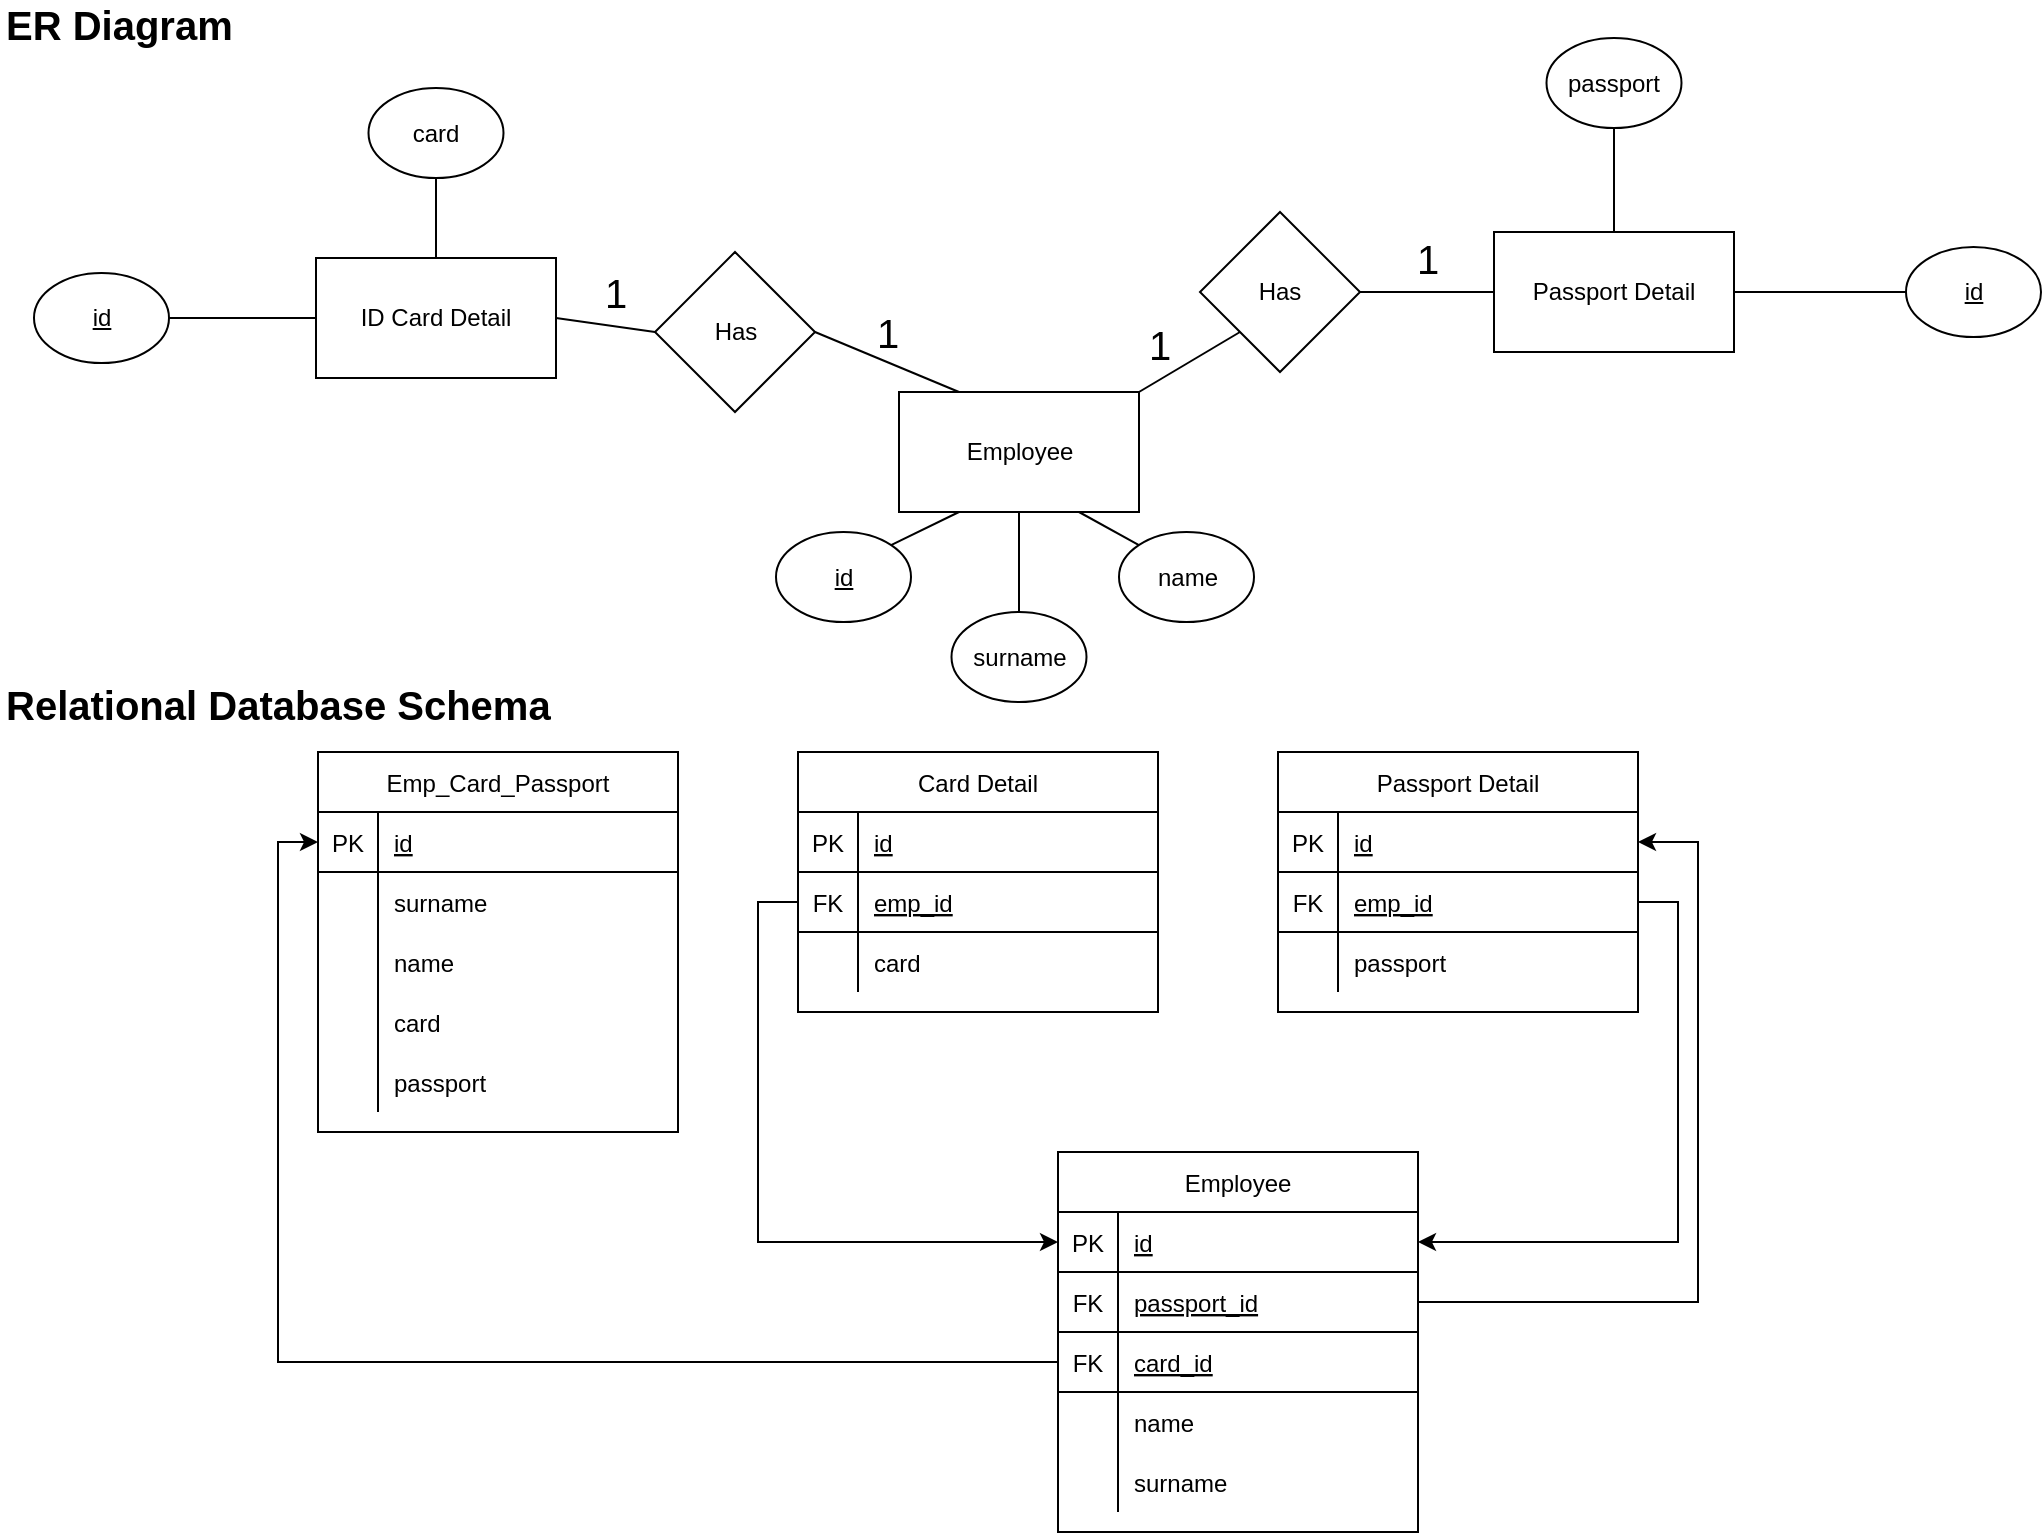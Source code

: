 <mxfile version="15.6.2" type="device"><diagram id="aey4d5iHCI3yIHlzrN2B" name="Page-1"><mxGraphModel dx="1426" dy="825" grid="0" gridSize="10" guides="1" tooltips="1" connect="1" arrows="1" fold="1" page="1" pageScale="1" pageWidth="1169" pageHeight="827" math="0" shadow="0"><root><mxCell id="0"/><mxCell id="1" parent="0"/><mxCell id="T3Nx83zOeM1gn6MiHtZg-17" value="ER Diagram" style="text;html=1;strokeColor=none;fillColor=none;align=left;verticalAlign=middle;whiteSpace=wrap;rounded=0;shadow=0;fontSize=20;fontStyle=1" parent="1" vertex="1"><mxGeometry x="82.5" y="40" width="160" height="20" as="geometry"/></mxCell><mxCell id="T3Nx83zOeM1gn6MiHtZg-18" value="Relational Database Schema" style="text;html=1;strokeColor=none;fillColor=none;align=left;verticalAlign=middle;whiteSpace=wrap;rounded=0;shadow=0;fontSize=20;fontStyle=1" parent="1" vertex="1"><mxGeometry x="82.5" y="380" width="287.5" height="20" as="geometry"/></mxCell><mxCell id="HzhDrkGSaue8FylPyqKj-110" value="Emp_Card_Passport" style="shape=table;startSize=30;container=1;collapsible=1;childLayout=tableLayout;fixedRows=1;rowLines=0;fontStyle=0;align=center;resizeLast=1;fontSize=12;" parent="1" vertex="1"><mxGeometry x="241" y="414" width="180" height="190" as="geometry"/></mxCell><mxCell id="HzhDrkGSaue8FylPyqKj-111" value="" style="shape=partialRectangle;collapsible=0;dropTarget=0;pointerEvents=0;fillColor=none;top=0;left=0;bottom=1;right=0;points=[[0,0.5],[1,0.5]];portConstraint=eastwest;" parent="HzhDrkGSaue8FylPyqKj-110" vertex="1"><mxGeometry y="30" width="180" height="30" as="geometry"/></mxCell><mxCell id="HzhDrkGSaue8FylPyqKj-112" value="PK" style="shape=partialRectangle;connectable=0;fillColor=none;top=0;left=0;bottom=0;right=0;fontStyle=0;overflow=hidden;" parent="HzhDrkGSaue8FylPyqKj-111" vertex="1"><mxGeometry width="30" height="30" as="geometry"><mxRectangle width="30" height="30" as="alternateBounds"/></mxGeometry></mxCell><mxCell id="HzhDrkGSaue8FylPyqKj-113" value="id" style="shape=partialRectangle;connectable=0;fillColor=none;top=0;left=0;bottom=0;right=0;align=left;spacingLeft=6;fontStyle=4;overflow=hidden;" parent="HzhDrkGSaue8FylPyqKj-111" vertex="1"><mxGeometry x="30" width="150" height="30" as="geometry"><mxRectangle width="150" height="30" as="alternateBounds"/></mxGeometry></mxCell><mxCell id="HzhDrkGSaue8FylPyqKj-114" value="" style="shape=partialRectangle;collapsible=0;dropTarget=0;pointerEvents=0;fillColor=none;top=0;left=0;bottom=0;right=0;points=[[0,0.5],[1,0.5]];portConstraint=eastwest;fontSize=12;" parent="HzhDrkGSaue8FylPyqKj-110" vertex="1"><mxGeometry y="60" width="180" height="30" as="geometry"/></mxCell><mxCell id="HzhDrkGSaue8FylPyqKj-115" value="" style="shape=partialRectangle;connectable=0;fillColor=none;top=0;left=0;bottom=0;right=0;fontStyle=0;overflow=hidden;" parent="HzhDrkGSaue8FylPyqKj-114" vertex="1"><mxGeometry width="30" height="30" as="geometry"><mxRectangle width="30" height="30" as="alternateBounds"/></mxGeometry></mxCell><mxCell id="HzhDrkGSaue8FylPyqKj-116" value="surname" style="shape=partialRectangle;connectable=0;fillColor=none;top=0;left=0;bottom=0;right=0;align=left;spacingLeft=6;fontStyle=0;overflow=hidden;" parent="HzhDrkGSaue8FylPyqKj-114" vertex="1"><mxGeometry x="30" width="150" height="30" as="geometry"><mxRectangle width="150" height="30" as="alternateBounds"/></mxGeometry></mxCell><mxCell id="HzhDrkGSaue8FylPyqKj-117" value="" style="shape=partialRectangle;collapsible=0;dropTarget=0;pointerEvents=0;fillColor=none;top=0;left=0;bottom=0;right=0;points=[[0,0.5],[1,0.5]];portConstraint=eastwest;" parent="HzhDrkGSaue8FylPyqKj-110" vertex="1"><mxGeometry y="90" width="180" height="30" as="geometry"/></mxCell><mxCell id="HzhDrkGSaue8FylPyqKj-118" value="" style="shape=partialRectangle;connectable=0;fillColor=none;top=0;left=0;bottom=0;right=0;editable=1;overflow=hidden;" parent="HzhDrkGSaue8FylPyqKj-117" vertex="1"><mxGeometry width="30" height="30" as="geometry"><mxRectangle width="30" height="30" as="alternateBounds"/></mxGeometry></mxCell><mxCell id="HzhDrkGSaue8FylPyqKj-119" value="name" style="shape=partialRectangle;connectable=0;fillColor=none;top=0;left=0;bottom=0;right=0;align=left;spacingLeft=6;overflow=hidden;" parent="HzhDrkGSaue8FylPyqKj-117" vertex="1"><mxGeometry x="30" width="150" height="30" as="geometry"><mxRectangle width="150" height="30" as="alternateBounds"/></mxGeometry></mxCell><mxCell id="HzhDrkGSaue8FylPyqKj-120" value="" style="shape=partialRectangle;collapsible=0;dropTarget=0;pointerEvents=0;fillColor=none;top=0;left=0;bottom=0;right=0;points=[[0,0.5],[1,0.5]];portConstraint=eastwest;" parent="HzhDrkGSaue8FylPyqKj-110" vertex="1"><mxGeometry y="120" width="180" height="30" as="geometry"/></mxCell><mxCell id="HzhDrkGSaue8FylPyqKj-121" value="" style="shape=partialRectangle;connectable=0;fillColor=none;top=0;left=0;bottom=0;right=0;editable=1;overflow=hidden;" parent="HzhDrkGSaue8FylPyqKj-120" vertex="1"><mxGeometry width="30" height="30" as="geometry"><mxRectangle width="30" height="30" as="alternateBounds"/></mxGeometry></mxCell><mxCell id="HzhDrkGSaue8FylPyqKj-122" value="card" style="shape=partialRectangle;connectable=0;fillColor=none;top=0;left=0;bottom=0;right=0;align=left;spacingLeft=6;overflow=hidden;" parent="HzhDrkGSaue8FylPyqKj-120" vertex="1"><mxGeometry x="30" width="150" height="30" as="geometry"><mxRectangle width="150" height="30" as="alternateBounds"/></mxGeometry></mxCell><mxCell id="HzhDrkGSaue8FylPyqKj-123" value="" style="shape=partialRectangle;collapsible=0;dropTarget=0;pointerEvents=0;fillColor=none;top=0;left=0;bottom=0;right=0;points=[[0,0.5],[1,0.5]];portConstraint=eastwest;" parent="HzhDrkGSaue8FylPyqKj-110" vertex="1"><mxGeometry y="150" width="180" height="30" as="geometry"/></mxCell><mxCell id="HzhDrkGSaue8FylPyqKj-124" value="" style="shape=partialRectangle;connectable=0;fillColor=none;top=0;left=0;bottom=0;right=0;editable=1;overflow=hidden;" parent="HzhDrkGSaue8FylPyqKj-123" vertex="1"><mxGeometry width="30" height="30" as="geometry"><mxRectangle width="30" height="30" as="alternateBounds"/></mxGeometry></mxCell><mxCell id="HzhDrkGSaue8FylPyqKj-125" value="passport" style="shape=partialRectangle;connectable=0;fillColor=none;top=0;left=0;bottom=0;right=0;align=left;spacingLeft=6;overflow=hidden;" parent="HzhDrkGSaue8FylPyqKj-123" vertex="1"><mxGeometry x="30" width="150" height="30" as="geometry"><mxRectangle width="150" height="30" as="alternateBounds"/></mxGeometry></mxCell><mxCell id="HzhDrkGSaue8FylPyqKj-126" value="Employee" style="shape=table;startSize=30;container=1;collapsible=1;childLayout=tableLayout;fixedRows=1;rowLines=0;fontStyle=0;align=center;resizeLast=1;fontSize=12;" parent="1" vertex="1"><mxGeometry x="611" y="614" width="180" height="190" as="geometry"/></mxCell><mxCell id="HzhDrkGSaue8FylPyqKj-127" value="" style="shape=partialRectangle;collapsible=0;dropTarget=0;pointerEvents=0;fillColor=none;top=0;left=0;bottom=1;right=0;points=[[0,0.5],[1,0.5]];portConstraint=eastwest;" parent="HzhDrkGSaue8FylPyqKj-126" vertex="1"><mxGeometry y="30" width="180" height="30" as="geometry"/></mxCell><mxCell id="HzhDrkGSaue8FylPyqKj-128" value="PK" style="shape=partialRectangle;connectable=0;fillColor=none;top=0;left=0;bottom=0;right=0;fontStyle=0;overflow=hidden;" parent="HzhDrkGSaue8FylPyqKj-127" vertex="1"><mxGeometry width="30" height="30" as="geometry"><mxRectangle width="30" height="30" as="alternateBounds"/></mxGeometry></mxCell><mxCell id="HzhDrkGSaue8FylPyqKj-129" value="id" style="shape=partialRectangle;connectable=0;fillColor=none;top=0;left=0;bottom=0;right=0;align=left;spacingLeft=6;fontStyle=4;overflow=hidden;" parent="HzhDrkGSaue8FylPyqKj-127" vertex="1"><mxGeometry x="30" width="150" height="30" as="geometry"><mxRectangle width="150" height="30" as="alternateBounds"/></mxGeometry></mxCell><mxCell id="HzhDrkGSaue8FylPyqKj-164" value="" style="shape=partialRectangle;collapsible=0;dropTarget=0;pointerEvents=0;fillColor=none;top=0;left=0;bottom=1;right=0;points=[[0,0.5],[1,0.5]];portConstraint=eastwest;fontSize=12;" parent="HzhDrkGSaue8FylPyqKj-126" vertex="1"><mxGeometry y="60" width="180" height="30" as="geometry"/></mxCell><mxCell id="HzhDrkGSaue8FylPyqKj-165" value="FK" style="shape=partialRectangle;connectable=0;fillColor=none;top=0;left=0;bottom=0;right=0;fontStyle=0;overflow=hidden;" parent="HzhDrkGSaue8FylPyqKj-164" vertex="1"><mxGeometry width="30" height="30" as="geometry"><mxRectangle width="30" height="30" as="alternateBounds"/></mxGeometry></mxCell><mxCell id="HzhDrkGSaue8FylPyqKj-166" value="passport_id" style="shape=partialRectangle;connectable=0;fillColor=none;top=0;left=0;bottom=0;right=0;align=left;spacingLeft=6;fontStyle=4;overflow=hidden;" parent="HzhDrkGSaue8FylPyqKj-164" vertex="1"><mxGeometry x="30" width="150" height="30" as="geometry"><mxRectangle width="150" height="30" as="alternateBounds"/></mxGeometry></mxCell><mxCell id="HzhDrkGSaue8FylPyqKj-161" value="" style="shape=partialRectangle;collapsible=0;dropTarget=0;pointerEvents=0;fillColor=none;top=0;left=0;bottom=1;right=0;points=[[0,0.5],[1,0.5]];portConstraint=eastwest;fontSize=12;" parent="HzhDrkGSaue8FylPyqKj-126" vertex="1"><mxGeometry y="90" width="180" height="30" as="geometry"/></mxCell><mxCell id="HzhDrkGSaue8FylPyqKj-162" value="FK" style="shape=partialRectangle;connectable=0;fillColor=none;top=0;left=0;bottom=0;right=0;fontStyle=0;overflow=hidden;" parent="HzhDrkGSaue8FylPyqKj-161" vertex="1"><mxGeometry width="30" height="30" as="geometry"><mxRectangle width="30" height="30" as="alternateBounds"/></mxGeometry></mxCell><mxCell id="HzhDrkGSaue8FylPyqKj-163" value="card_id" style="shape=partialRectangle;connectable=0;fillColor=none;top=0;left=0;bottom=0;right=0;align=left;spacingLeft=6;fontStyle=4;overflow=hidden;" parent="HzhDrkGSaue8FylPyqKj-161" vertex="1"><mxGeometry x="30" width="150" height="30" as="geometry"><mxRectangle width="150" height="30" as="alternateBounds"/></mxGeometry></mxCell><mxCell id="HzhDrkGSaue8FylPyqKj-130" value="" style="shape=partialRectangle;collapsible=0;dropTarget=0;pointerEvents=0;fillColor=none;top=0;left=0;bottom=0;right=0;points=[[0,0.5],[1,0.5]];portConstraint=eastwest;" parent="HzhDrkGSaue8FylPyqKj-126" vertex="1"><mxGeometry y="120" width="180" height="30" as="geometry"/></mxCell><mxCell id="HzhDrkGSaue8FylPyqKj-131" value="" style="shape=partialRectangle;connectable=0;fillColor=none;top=0;left=0;bottom=0;right=0;editable=1;overflow=hidden;" parent="HzhDrkGSaue8FylPyqKj-130" vertex="1"><mxGeometry width="30" height="30" as="geometry"><mxRectangle width="30" height="30" as="alternateBounds"/></mxGeometry></mxCell><mxCell id="HzhDrkGSaue8FylPyqKj-132" value="name" style="shape=partialRectangle;connectable=0;fillColor=none;top=0;left=0;bottom=0;right=0;align=left;spacingLeft=6;overflow=hidden;" parent="HzhDrkGSaue8FylPyqKj-130" vertex="1"><mxGeometry x="30" width="150" height="30" as="geometry"><mxRectangle width="150" height="30" as="alternateBounds"/></mxGeometry></mxCell><mxCell id="HzhDrkGSaue8FylPyqKj-133" value="" style="shape=partialRectangle;collapsible=0;dropTarget=0;pointerEvents=0;fillColor=none;top=0;left=0;bottom=0;right=0;points=[[0,0.5],[1,0.5]];portConstraint=eastwest;" parent="HzhDrkGSaue8FylPyqKj-126" vertex="1"><mxGeometry y="150" width="180" height="30" as="geometry"/></mxCell><mxCell id="HzhDrkGSaue8FylPyqKj-134" value="" style="shape=partialRectangle;connectable=0;fillColor=none;top=0;left=0;bottom=0;right=0;editable=1;overflow=hidden;" parent="HzhDrkGSaue8FylPyqKj-133" vertex="1"><mxGeometry width="30" height="30" as="geometry"><mxRectangle width="30" height="30" as="alternateBounds"/></mxGeometry></mxCell><mxCell id="HzhDrkGSaue8FylPyqKj-135" value="surname" style="shape=partialRectangle;connectable=0;fillColor=none;top=0;left=0;bottom=0;right=0;align=left;spacingLeft=6;overflow=hidden;" parent="HzhDrkGSaue8FylPyqKj-133" vertex="1"><mxGeometry x="30" width="150" height="30" as="geometry"><mxRectangle width="150" height="30" as="alternateBounds"/></mxGeometry></mxCell><mxCell id="HzhDrkGSaue8FylPyqKj-136" value="Card Detail" style="shape=table;startSize=30;container=1;collapsible=1;childLayout=tableLayout;fixedRows=1;rowLines=0;fontStyle=0;align=center;resizeLast=1;fontSize=12;" parent="1" vertex="1"><mxGeometry x="481" y="414" width="180" height="130" as="geometry"/></mxCell><mxCell id="HzhDrkGSaue8FylPyqKj-137" value="" style="shape=partialRectangle;collapsible=0;dropTarget=0;pointerEvents=0;fillColor=none;top=0;left=0;bottom=1;right=0;points=[[0,0.5],[1,0.5]];portConstraint=eastwest;" parent="HzhDrkGSaue8FylPyqKj-136" vertex="1"><mxGeometry y="30" width="180" height="30" as="geometry"/></mxCell><mxCell id="HzhDrkGSaue8FylPyqKj-138" value="PK" style="shape=partialRectangle;connectable=0;fillColor=none;top=0;left=0;bottom=0;right=0;fontStyle=0;overflow=hidden;" parent="HzhDrkGSaue8FylPyqKj-137" vertex="1"><mxGeometry width="30" height="30" as="geometry"><mxRectangle width="30" height="30" as="alternateBounds"/></mxGeometry></mxCell><mxCell id="HzhDrkGSaue8FylPyqKj-139" value="id" style="shape=partialRectangle;connectable=0;fillColor=none;top=0;left=0;bottom=0;right=0;align=left;spacingLeft=6;fontStyle=4;overflow=hidden;" parent="HzhDrkGSaue8FylPyqKj-137" vertex="1"><mxGeometry x="30" width="150" height="30" as="geometry"><mxRectangle width="150" height="30" as="alternateBounds"/></mxGeometry></mxCell><mxCell id="HzhDrkGSaue8FylPyqKj-140" value="" style="shape=partialRectangle;collapsible=0;dropTarget=0;pointerEvents=0;fillColor=none;top=0;left=0;bottom=1;right=0;points=[[0,0.5],[1,0.5]];portConstraint=eastwest;fontSize=12;" parent="HzhDrkGSaue8FylPyqKj-136" vertex="1"><mxGeometry y="60" width="180" height="30" as="geometry"/></mxCell><mxCell id="HzhDrkGSaue8FylPyqKj-141" value="FK" style="shape=partialRectangle;connectable=0;fillColor=none;top=0;left=0;bottom=0;right=0;fontStyle=0;overflow=hidden;" parent="HzhDrkGSaue8FylPyqKj-140" vertex="1"><mxGeometry width="30" height="30" as="geometry"><mxRectangle width="30" height="30" as="alternateBounds"/></mxGeometry></mxCell><mxCell id="HzhDrkGSaue8FylPyqKj-142" value="emp_id" style="shape=partialRectangle;connectable=0;fillColor=none;top=0;left=0;bottom=0;right=0;align=left;spacingLeft=6;fontStyle=4;overflow=hidden;" parent="HzhDrkGSaue8FylPyqKj-140" vertex="1"><mxGeometry x="30" width="150" height="30" as="geometry"><mxRectangle width="150" height="30" as="alternateBounds"/></mxGeometry></mxCell><mxCell id="HzhDrkGSaue8FylPyqKj-143" value="" style="shape=partialRectangle;collapsible=0;dropTarget=0;pointerEvents=0;fillColor=none;top=0;left=0;bottom=0;right=0;points=[[0,0.5],[1,0.5]];portConstraint=eastwest;" parent="HzhDrkGSaue8FylPyqKj-136" vertex="1"><mxGeometry y="90" width="180" height="30" as="geometry"/></mxCell><mxCell id="HzhDrkGSaue8FylPyqKj-144" value="" style="shape=partialRectangle;connectable=0;fillColor=none;top=0;left=0;bottom=0;right=0;editable=1;overflow=hidden;" parent="HzhDrkGSaue8FylPyqKj-143" vertex="1"><mxGeometry width="30" height="30" as="geometry"><mxRectangle width="30" height="30" as="alternateBounds"/></mxGeometry></mxCell><mxCell id="HzhDrkGSaue8FylPyqKj-145" value="card" style="shape=partialRectangle;connectable=0;fillColor=none;top=0;left=0;bottom=0;right=0;align=left;spacingLeft=6;overflow=hidden;" parent="HzhDrkGSaue8FylPyqKj-143" vertex="1"><mxGeometry x="30" width="150" height="30" as="geometry"><mxRectangle width="150" height="30" as="alternateBounds"/></mxGeometry></mxCell><mxCell id="HzhDrkGSaue8FylPyqKj-146" value="Passport Detail" style="shape=table;startSize=30;container=1;collapsible=1;childLayout=tableLayout;fixedRows=1;rowLines=0;fontStyle=0;align=center;resizeLast=1;fontSize=12;" parent="1" vertex="1"><mxGeometry x="721" y="414" width="180" height="130" as="geometry"/></mxCell><mxCell id="HzhDrkGSaue8FylPyqKj-147" value="" style="shape=partialRectangle;collapsible=0;dropTarget=0;pointerEvents=0;fillColor=none;top=0;left=0;bottom=1;right=0;points=[[0,0.5],[1,0.5]];portConstraint=eastwest;" parent="HzhDrkGSaue8FylPyqKj-146" vertex="1"><mxGeometry y="30" width="180" height="30" as="geometry"/></mxCell><mxCell id="HzhDrkGSaue8FylPyqKj-148" value="PK" style="shape=partialRectangle;connectable=0;fillColor=none;top=0;left=0;bottom=0;right=0;fontStyle=0;overflow=hidden;" parent="HzhDrkGSaue8FylPyqKj-147" vertex="1"><mxGeometry width="30" height="30" as="geometry"><mxRectangle width="30" height="30" as="alternateBounds"/></mxGeometry></mxCell><mxCell id="HzhDrkGSaue8FylPyqKj-149" value="id" style="shape=partialRectangle;connectable=0;fillColor=none;top=0;left=0;bottom=0;right=0;align=left;spacingLeft=6;fontStyle=4;overflow=hidden;" parent="HzhDrkGSaue8FylPyqKj-147" vertex="1"><mxGeometry x="30" width="150" height="30" as="geometry"><mxRectangle width="150" height="30" as="alternateBounds"/></mxGeometry></mxCell><mxCell id="HzhDrkGSaue8FylPyqKj-150" value="" style="shape=partialRectangle;collapsible=0;dropTarget=0;pointerEvents=0;fillColor=none;top=0;left=0;bottom=1;right=0;points=[[0,0.5],[1,0.5]];portConstraint=eastwest;fontSize=12;" parent="HzhDrkGSaue8FylPyqKj-146" vertex="1"><mxGeometry y="60" width="180" height="30" as="geometry"/></mxCell><mxCell id="HzhDrkGSaue8FylPyqKj-151" value="FK" style="shape=partialRectangle;connectable=0;fillColor=none;top=0;left=0;bottom=0;right=0;fontStyle=0;overflow=hidden;" parent="HzhDrkGSaue8FylPyqKj-150" vertex="1"><mxGeometry width="30" height="30" as="geometry"><mxRectangle width="30" height="30" as="alternateBounds"/></mxGeometry></mxCell><mxCell id="HzhDrkGSaue8FylPyqKj-152" value="emp_id" style="shape=partialRectangle;connectable=0;fillColor=none;top=0;left=0;bottom=0;right=0;align=left;spacingLeft=6;fontStyle=4;overflow=hidden;" parent="HzhDrkGSaue8FylPyqKj-150" vertex="1"><mxGeometry x="30" width="150" height="30" as="geometry"><mxRectangle width="150" height="30" as="alternateBounds"/></mxGeometry></mxCell><mxCell id="HzhDrkGSaue8FylPyqKj-153" value="" style="shape=partialRectangle;collapsible=0;dropTarget=0;pointerEvents=0;fillColor=none;top=0;left=0;bottom=0;right=0;points=[[0,0.5],[1,0.5]];portConstraint=eastwest;" parent="HzhDrkGSaue8FylPyqKj-146" vertex="1"><mxGeometry y="90" width="180" height="30" as="geometry"/></mxCell><mxCell id="HzhDrkGSaue8FylPyqKj-154" value="" style="shape=partialRectangle;connectable=0;fillColor=none;top=0;left=0;bottom=0;right=0;editable=1;overflow=hidden;" parent="HzhDrkGSaue8FylPyqKj-153" vertex="1"><mxGeometry width="30" height="30" as="geometry"><mxRectangle width="30" height="30" as="alternateBounds"/></mxGeometry></mxCell><mxCell id="HzhDrkGSaue8FylPyqKj-155" value="passport" style="shape=partialRectangle;connectable=0;fillColor=none;top=0;left=0;bottom=0;right=0;align=left;spacingLeft=6;overflow=hidden;" parent="HzhDrkGSaue8FylPyqKj-153" vertex="1"><mxGeometry x="30" width="150" height="30" as="geometry"><mxRectangle width="150" height="30" as="alternateBounds"/></mxGeometry></mxCell><mxCell id="HzhDrkGSaue8FylPyqKj-156" style="edgeStyle=orthogonalEdgeStyle;rounded=0;orthogonalLoop=1;jettySize=auto;html=1;exitX=0;exitY=0.5;exitDx=0;exitDy=0;entryX=0;entryY=0.5;entryDx=0;entryDy=0;fontSize=12;endArrow=classic;endFill=1;" parent="1" source="HzhDrkGSaue8FylPyqKj-140" target="HzhDrkGSaue8FylPyqKj-127" edge="1"><mxGeometry relative="1" as="geometry"/></mxCell><mxCell id="HzhDrkGSaue8FylPyqKj-157" style="edgeStyle=orthogonalEdgeStyle;rounded=0;orthogonalLoop=1;jettySize=auto;html=1;exitX=1;exitY=0.5;exitDx=0;exitDy=0;entryX=1;entryY=0.5;entryDx=0;entryDy=0;fontSize=12;endArrow=classic;endFill=1;" parent="1" source="HzhDrkGSaue8FylPyqKj-150" target="HzhDrkGSaue8FylPyqKj-127" edge="1"><mxGeometry relative="1" as="geometry"/></mxCell><mxCell id="HzhDrkGSaue8FylPyqKj-167" style="edgeStyle=orthogonalEdgeStyle;rounded=0;orthogonalLoop=1;jettySize=auto;html=1;exitX=0;exitY=0.5;exitDx=0;exitDy=0;entryX=0;entryY=0.5;entryDx=0;entryDy=0;fontSize=12;endArrow=classic;endFill=1;" parent="1" source="HzhDrkGSaue8FylPyqKj-161" target="HzhDrkGSaue8FylPyqKj-111" edge="1"><mxGeometry relative="1" as="geometry"/></mxCell><mxCell id="HzhDrkGSaue8FylPyqKj-168" style="edgeStyle=orthogonalEdgeStyle;rounded=0;orthogonalLoop=1;jettySize=auto;html=1;exitX=1;exitY=0.5;exitDx=0;exitDy=0;entryX=1;entryY=0.5;entryDx=0;entryDy=0;fontSize=12;endArrow=classic;endFill=1;" parent="1" source="HzhDrkGSaue8FylPyqKj-164" target="HzhDrkGSaue8FylPyqKj-147" edge="1"><mxGeometry relative="1" as="geometry"><Array as="points"><mxPoint x="931" y="689"/><mxPoint x="931" y="459"/></Array></mxGeometry></mxCell><mxCell id="HzhDrkGSaue8FylPyqKj-14" value="Has" style="rhombus;whiteSpace=wrap;html=1;fontSize=12;" parent="1" vertex="1"><mxGeometry x="409.5" y="164" width="80" height="80" as="geometry"/></mxCell><mxCell id="HzhDrkGSaue8FylPyqKj-20" value="" style="group" parent="1" vertex="1" connectable="0"><mxGeometry x="470" y="234" width="239" height="155" as="geometry"/></mxCell><mxCell id="HzhDrkGSaue8FylPyqKj-9" value="Employee" style="rounded=0;whiteSpace=wrap;html=1;" parent="HzhDrkGSaue8FylPyqKj-20" vertex="1"><mxGeometry x="61.5" width="120" height="60" as="geometry"/></mxCell><mxCell id="HzhDrkGSaue8FylPyqKj-17" style="edgeStyle=none;rounded=0;orthogonalLoop=1;jettySize=auto;html=1;exitX=1;exitY=0;exitDx=0;exitDy=0;entryX=0.25;entryY=1;entryDx=0;entryDy=0;fontSize=12;endArrow=none;endFill=0;" parent="HzhDrkGSaue8FylPyqKj-20" source="HzhDrkGSaue8FylPyqKj-12" target="HzhDrkGSaue8FylPyqKj-9" edge="1"><mxGeometry relative="1" as="geometry"/></mxCell><mxCell id="HzhDrkGSaue8FylPyqKj-12" value="&lt;u&gt;id&lt;/u&gt;" style="ellipse;whiteSpace=wrap;html=1;fontStyle=0" parent="HzhDrkGSaue8FylPyqKj-20" vertex="1"><mxGeometry y="70" width="67.5" height="45" as="geometry"/></mxCell><mxCell id="HzhDrkGSaue8FylPyqKj-19" style="edgeStyle=none;rounded=0;orthogonalLoop=1;jettySize=auto;html=1;exitX=0;exitY=0;exitDx=0;exitDy=0;entryX=0.75;entryY=1;entryDx=0;entryDy=0;fontSize=12;endArrow=none;endFill=0;" parent="HzhDrkGSaue8FylPyqKj-20" source="HzhDrkGSaue8FylPyqKj-15" target="HzhDrkGSaue8FylPyqKj-9" edge="1"><mxGeometry relative="1" as="geometry"/></mxCell><mxCell id="HzhDrkGSaue8FylPyqKj-15" value="name" style="ellipse;whiteSpace=wrap;html=1;fontStyle=0" parent="HzhDrkGSaue8FylPyqKj-20" vertex="1"><mxGeometry x="171.5" y="70" width="67.5" height="45" as="geometry"/></mxCell><mxCell id="HzhDrkGSaue8FylPyqKj-16" value="surname" style="ellipse;whiteSpace=wrap;html=1;fontStyle=0" parent="HzhDrkGSaue8FylPyqKj-20" vertex="1"><mxGeometry x="87.75" y="110" width="67.5" height="45" as="geometry"/></mxCell><mxCell id="HzhDrkGSaue8FylPyqKj-18" style="edgeStyle=none;rounded=0;orthogonalLoop=1;jettySize=auto;html=1;exitX=0.5;exitY=1;exitDx=0;exitDy=0;entryX=0.5;entryY=0;entryDx=0;entryDy=0;fontSize=12;endArrow=none;endFill=0;" parent="HzhDrkGSaue8FylPyqKj-20" source="HzhDrkGSaue8FylPyqKj-9" target="HzhDrkGSaue8FylPyqKj-16" edge="1"><mxGeometry relative="1" as="geometry"/></mxCell><mxCell id="HzhDrkGSaue8FylPyqKj-21" value="Has" style="rhombus;whiteSpace=wrap;html=1;fontSize=12;" parent="1" vertex="1"><mxGeometry x="682" y="144" width="80" height="80" as="geometry"/></mxCell><mxCell id="HzhDrkGSaue8FylPyqKj-37" value="&lt;font style=&quot;font-size: 20px&quot;&gt;1&lt;/font&gt;" style="text;html=1;strokeColor=none;fillColor=none;align=center;verticalAlign=middle;whiteSpace=wrap;rounded=0;fontSize=12;" parent="1" vertex="1"><mxGeometry x="369.5" y="174" width="40" height="20" as="geometry"/></mxCell><mxCell id="HzhDrkGSaue8FylPyqKj-39" value="&lt;font style=&quot;font-size: 20px&quot;&gt;1&lt;/font&gt;" style="text;html=1;strokeColor=none;fillColor=none;align=center;verticalAlign=middle;whiteSpace=wrap;rounded=0;fontSize=12;" parent="1" vertex="1"><mxGeometry x="776" y="157" width="40" height="20" as="geometry"/></mxCell><mxCell id="HzhDrkGSaue8FylPyqKj-40" value="&lt;font style=&quot;font-size: 20px&quot;&gt;1&lt;/font&gt;" style="text;html=1;strokeColor=none;fillColor=none;align=center;verticalAlign=middle;whiteSpace=wrap;rounded=0;fontSize=12;" parent="1" vertex="1"><mxGeometry x="506" y="194" width="40" height="20" as="geometry"/></mxCell><mxCell id="HzhDrkGSaue8FylPyqKj-10" value="ID Card Detail" style="rounded=0;whiteSpace=wrap;html=1;" parent="1" vertex="1"><mxGeometry x="240" y="167" width="120" height="60" as="geometry"/></mxCell><mxCell id="HzhDrkGSaue8FylPyqKj-11" value="Passport Detail" style="rounded=0;whiteSpace=wrap;html=1;" parent="1" vertex="1"><mxGeometry x="829" y="154" width="120" height="60" as="geometry"/></mxCell><mxCell id="HzhDrkGSaue8FylPyqKj-23" value="&lt;u&gt;id&lt;/u&gt;" style="ellipse;whiteSpace=wrap;html=1;fontStyle=0" parent="1" vertex="1"><mxGeometry x="99" y="174.5" width="67.5" height="45" as="geometry"/></mxCell><mxCell id="HzhDrkGSaue8FylPyqKj-24" value="&lt;u&gt;id&lt;/u&gt;" style="ellipse;whiteSpace=wrap;html=1;fontStyle=0" parent="1" vertex="1"><mxGeometry x="1035" y="161.5" width="67.5" height="45" as="geometry"/></mxCell><mxCell id="HzhDrkGSaue8FylPyqKj-27" style="edgeStyle=none;rounded=0;orthogonalLoop=1;jettySize=auto;html=1;exitX=0.5;exitY=1;exitDx=0;exitDy=0;entryX=0.5;entryY=0;entryDx=0;entryDy=0;fontSize=12;endArrow=none;endFill=0;" parent="1" source="HzhDrkGSaue8FylPyqKj-25" target="HzhDrkGSaue8FylPyqKj-11" edge="1"><mxGeometry x="90" y="90" as="geometry"/></mxCell><mxCell id="HzhDrkGSaue8FylPyqKj-25" value="passport" style="ellipse;whiteSpace=wrap;html=1;fontStyle=0" parent="1" vertex="1"><mxGeometry x="855.25" y="57" width="67.5" height="45" as="geometry"/></mxCell><mxCell id="HzhDrkGSaue8FylPyqKj-28" style="edgeStyle=none;rounded=0;orthogonalLoop=1;jettySize=auto;html=1;exitX=0.5;exitY=1;exitDx=0;exitDy=0;entryX=0.5;entryY=0;entryDx=0;entryDy=0;fontSize=12;endArrow=none;endFill=0;" parent="1" source="HzhDrkGSaue8FylPyqKj-26" target="HzhDrkGSaue8FylPyqKj-10" edge="1"><mxGeometry x="90" y="90" as="geometry"/></mxCell><mxCell id="HzhDrkGSaue8FylPyqKj-26" value="card" style="ellipse;whiteSpace=wrap;html=1;fontStyle=0" parent="1" vertex="1"><mxGeometry x="266.25" y="82" width="67.5" height="45" as="geometry"/></mxCell><mxCell id="8R6Dtw3GqW_9F6poWK0o-2" value="" style="endArrow=none;html=1;rounded=0;exitX=1;exitY=0.5;exitDx=0;exitDy=0;entryX=0;entryY=0.5;entryDx=0;entryDy=0;" edge="1" parent="1" source="HzhDrkGSaue8FylPyqKj-11" target="HzhDrkGSaue8FylPyqKj-24"><mxGeometry width="50" height="50" relative="1" as="geometry"><mxPoint x="985" y="247" as="sourcePoint"/><mxPoint x="1035" y="197" as="targetPoint"/></mxGeometry></mxCell><mxCell id="8R6Dtw3GqW_9F6poWK0o-3" value="" style="endArrow=none;html=1;rounded=0;exitX=1;exitY=0.5;exitDx=0;exitDy=0;entryX=0;entryY=0.5;entryDx=0;entryDy=0;" edge="1" parent="1" source="HzhDrkGSaue8FylPyqKj-21" target="HzhDrkGSaue8FylPyqKj-11"><mxGeometry width="50" height="50" relative="1" as="geometry"><mxPoint x="779" y="253" as="sourcePoint"/><mxPoint x="829" y="203" as="targetPoint"/></mxGeometry></mxCell><mxCell id="8R6Dtw3GqW_9F6poWK0o-7" value="" style="endArrow=none;html=1;rounded=0;entryX=0;entryY=0.5;entryDx=0;entryDy=0;exitX=1;exitY=0.5;exitDx=0;exitDy=0;" edge="1" parent="1" source="HzhDrkGSaue8FylPyqKj-23" target="HzhDrkGSaue8FylPyqKj-10"><mxGeometry width="50" height="50" relative="1" as="geometry"><mxPoint x="175" y="245" as="sourcePoint"/><mxPoint x="225" y="195" as="targetPoint"/></mxGeometry></mxCell><mxCell id="8R6Dtw3GqW_9F6poWK0o-9" value="" style="endArrow=none;html=1;rounded=0;entryX=0;entryY=0.5;entryDx=0;entryDy=0;exitX=1;exitY=0.5;exitDx=0;exitDy=0;" edge="1" parent="1" source="HzhDrkGSaue8FylPyqKj-10" target="HzhDrkGSaue8FylPyqKj-14"><mxGeometry width="50" height="50" relative="1" as="geometry"><mxPoint x="359.5" y="269.5" as="sourcePoint"/><mxPoint x="409.5" y="219.5" as="targetPoint"/></mxGeometry></mxCell><mxCell id="8R6Dtw3GqW_9F6poWK0o-10" value="" style="endArrow=none;html=1;rounded=0;entryX=1;entryY=0.5;entryDx=0;entryDy=0;exitX=0.25;exitY=0;exitDx=0;exitDy=0;" edge="1" parent="1" source="HzhDrkGSaue8FylPyqKj-9" target="HzhDrkGSaue8FylPyqKj-14"><mxGeometry width="50" height="50" relative="1" as="geometry"><mxPoint x="495" y="253" as="sourcePoint"/><mxPoint x="545" y="203" as="targetPoint"/></mxGeometry></mxCell><mxCell id="HzhDrkGSaue8FylPyqKj-41" value="&lt;font style=&quot;font-size: 20px&quot;&gt;1&lt;/font&gt;" style="text;html=1;strokeColor=none;fillColor=none;align=center;verticalAlign=middle;whiteSpace=wrap;rounded=0;fontSize=12;" parent="1" vertex="1"><mxGeometry x="642" y="199.5" width="40" height="20" as="geometry"/></mxCell><mxCell id="8R6Dtw3GqW_9F6poWK0o-12" value="" style="endArrow=none;html=1;rounded=0;entryX=0;entryY=1;entryDx=0;entryDy=0;exitX=1;exitY=0;exitDx=0;exitDy=0;" edge="1" parent="1" source="HzhDrkGSaue8FylPyqKj-9" target="HzhDrkGSaue8FylPyqKj-21"><mxGeometry width="50" height="50" relative="1" as="geometry"><mxPoint x="655" y="272" as="sourcePoint"/><mxPoint x="705" y="222" as="targetPoint"/></mxGeometry></mxCell></root></mxGraphModel></diagram></mxfile>